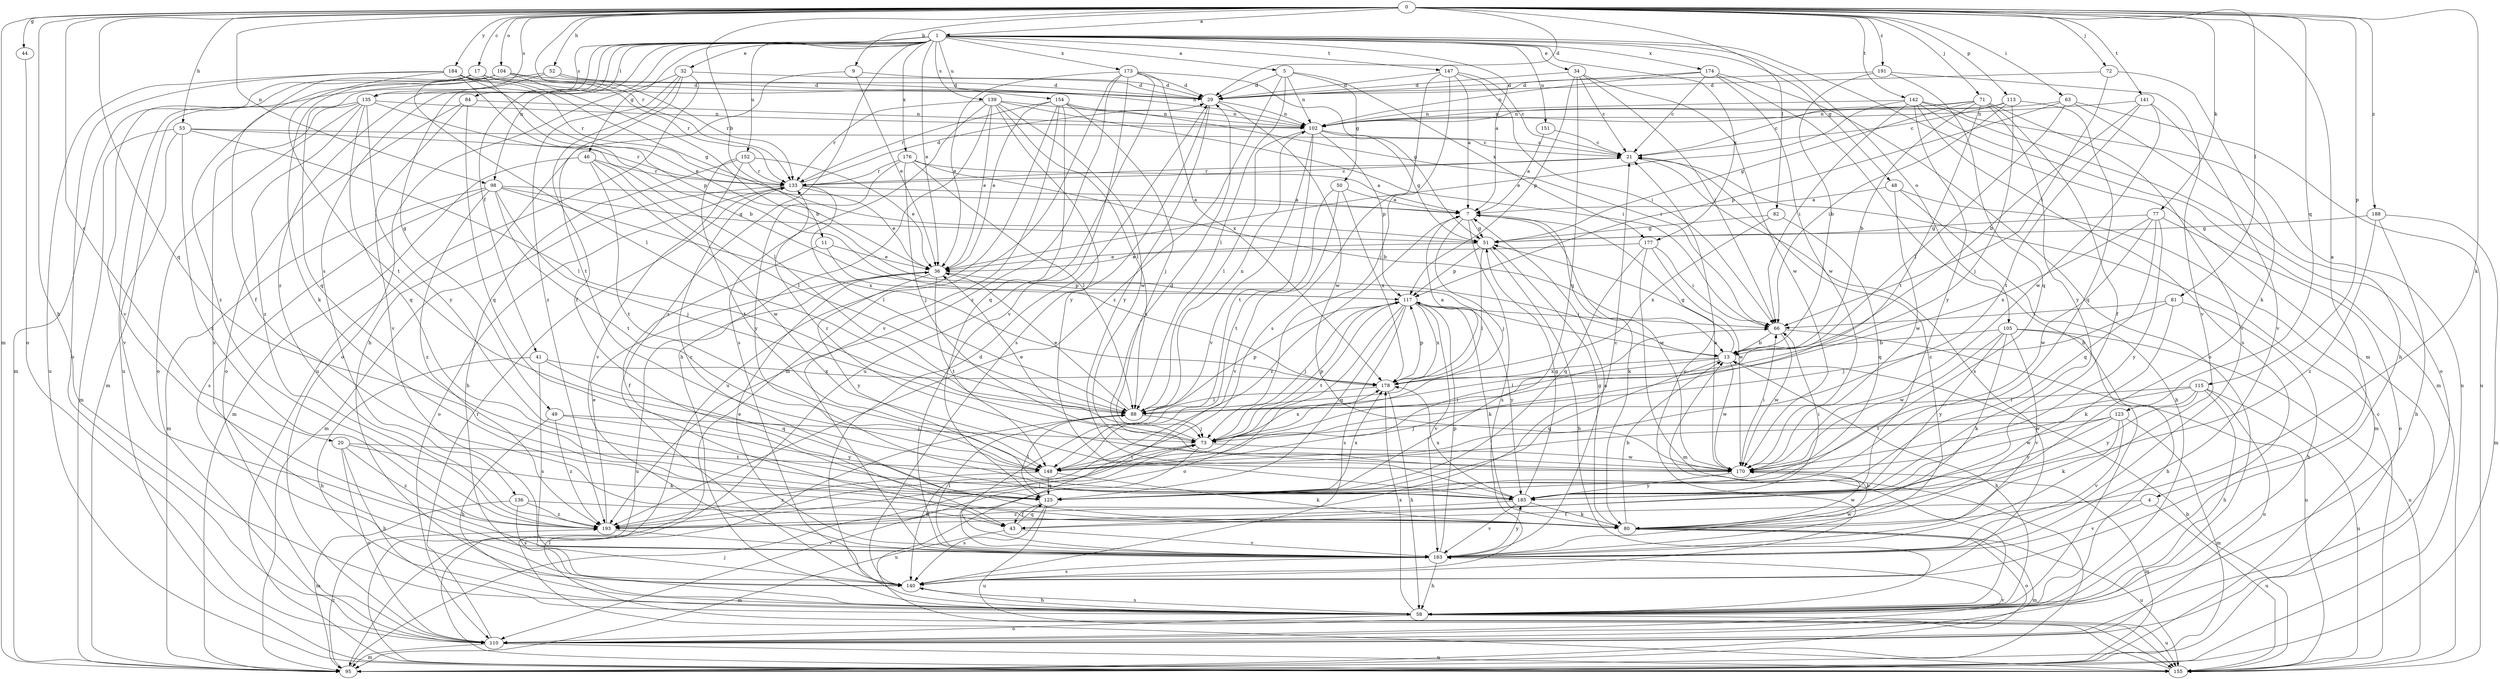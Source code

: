 strict digraph  {
0;
1;
4;
5;
7;
9;
11;
13;
17;
20;
21;
29;
32;
34;
36;
41;
43;
44;
46;
48;
49;
50;
51;
52;
53;
58;
63;
66;
71;
72;
73;
77;
80;
81;
82;
84;
88;
95;
98;
102;
104;
105;
110;
113;
115;
117;
123;
125;
133;
135;
136;
139;
140;
141;
142;
147;
148;
151;
152;
154;
155;
163;
170;
173;
174;
176;
177;
178;
184;
185;
188;
191;
193;
0 -> 1  [label=a];
0 -> 4  [label=a];
0 -> 9  [label=b];
0 -> 11  [label=b];
0 -> 17  [label=c];
0 -> 20  [label=c];
0 -> 29  [label=d];
0 -> 44  [label=g];
0 -> 52  [label=h];
0 -> 53  [label=h];
0 -> 58  [label=h];
0 -> 63  [label=i];
0 -> 71  [label=j];
0 -> 72  [label=j];
0 -> 77  [label=k];
0 -> 80  [label=k];
0 -> 81  [label=l];
0 -> 82  [label=l];
0 -> 95  [label=m];
0 -> 98  [label=n];
0 -> 104  [label=o];
0 -> 113  [label=p];
0 -> 115  [label=p];
0 -> 123  [label=q];
0 -> 125  [label=q];
0 -> 133  [label=r];
0 -> 135  [label=s];
0 -> 141  [label=t];
0 -> 142  [label=t];
0 -> 184  [label=y];
0 -> 188  [label=z];
0 -> 191  [label=z];
1 -> 5  [label=a];
1 -> 7  [label=a];
1 -> 32  [label=e];
1 -> 34  [label=e];
1 -> 36  [label=e];
1 -> 41  [label=f];
1 -> 46  [label=g];
1 -> 48  [label=g];
1 -> 49  [label=g];
1 -> 84  [label=l];
1 -> 95  [label=m];
1 -> 98  [label=n];
1 -> 105  [label=o];
1 -> 135  [label=s];
1 -> 136  [label=s];
1 -> 139  [label=s];
1 -> 140  [label=s];
1 -> 147  [label=t];
1 -> 151  [label=u];
1 -> 152  [label=u];
1 -> 154  [label=u];
1 -> 173  [label=x];
1 -> 174  [label=x];
1 -> 176  [label=x];
1 -> 177  [label=x];
1 -> 193  [label=z];
4 -> 43  [label=f];
4 -> 155  [label=u];
4 -> 163  [label=v];
5 -> 29  [label=d];
5 -> 50  [label=g];
5 -> 88  [label=l];
5 -> 102  [label=n];
5 -> 177  [label=x];
5 -> 193  [label=z];
7 -> 51  [label=g];
7 -> 73  [label=j];
7 -> 80  [label=k];
7 -> 140  [label=s];
7 -> 170  [label=w];
7 -> 193  [label=z];
9 -> 29  [label=d];
9 -> 36  [label=e];
9 -> 148  [label=t];
11 -> 36  [label=e];
11 -> 43  [label=f];
11 -> 178  [label=x];
13 -> 51  [label=g];
13 -> 58  [label=h];
13 -> 88  [label=l];
13 -> 125  [label=q];
13 -> 170  [label=w];
13 -> 178  [label=x];
17 -> 29  [label=d];
17 -> 43  [label=f];
17 -> 51  [label=g];
17 -> 88  [label=l];
17 -> 95  [label=m];
17 -> 117  [label=p];
20 -> 58  [label=h];
20 -> 80  [label=k];
20 -> 110  [label=o];
20 -> 148  [label=t];
20 -> 193  [label=z];
21 -> 133  [label=r];
21 -> 140  [label=s];
29 -> 102  [label=n];
29 -> 140  [label=s];
29 -> 170  [label=w];
29 -> 185  [label=y];
32 -> 29  [label=d];
32 -> 43  [label=f];
32 -> 58  [label=h];
32 -> 110  [label=o];
32 -> 155  [label=u];
32 -> 193  [label=z];
34 -> 21  [label=c];
34 -> 29  [label=d];
34 -> 66  [label=i];
34 -> 117  [label=p];
34 -> 125  [label=q];
34 -> 170  [label=w];
36 -> 117  [label=p];
36 -> 148  [label=t];
36 -> 155  [label=u];
36 -> 185  [label=y];
41 -> 58  [label=h];
41 -> 125  [label=q];
41 -> 140  [label=s];
41 -> 178  [label=x];
43 -> 95  [label=m];
43 -> 125  [label=q];
43 -> 163  [label=v];
44 -> 110  [label=o];
46 -> 88  [label=l];
46 -> 95  [label=m];
46 -> 133  [label=r];
46 -> 148  [label=t];
46 -> 170  [label=w];
48 -> 7  [label=a];
48 -> 58  [label=h];
48 -> 95  [label=m];
48 -> 170  [label=w];
49 -> 58  [label=h];
49 -> 73  [label=j];
49 -> 185  [label=y];
49 -> 193  [label=z];
50 -> 7  [label=a];
50 -> 148  [label=t];
50 -> 163  [label=v];
50 -> 178  [label=x];
51 -> 36  [label=e];
51 -> 58  [label=h];
51 -> 88  [label=l];
51 -> 117  [label=p];
52 -> 29  [label=d];
52 -> 125  [label=q];
52 -> 133  [label=r];
52 -> 155  [label=u];
53 -> 21  [label=c];
53 -> 88  [label=l];
53 -> 95  [label=m];
53 -> 133  [label=r];
53 -> 163  [label=v];
53 -> 193  [label=z];
58 -> 13  [label=b];
58 -> 29  [label=d];
58 -> 110  [label=o];
58 -> 140  [label=s];
58 -> 155  [label=u];
58 -> 178  [label=x];
63 -> 58  [label=h];
63 -> 88  [label=l];
63 -> 102  [label=n];
63 -> 117  [label=p];
63 -> 155  [label=u];
66 -> 13  [label=b];
66 -> 155  [label=u];
66 -> 170  [label=w];
71 -> 13  [label=b];
71 -> 21  [label=c];
71 -> 43  [label=f];
71 -> 51  [label=g];
71 -> 102  [label=n];
71 -> 148  [label=t];
71 -> 163  [label=v];
71 -> 185  [label=y];
72 -> 29  [label=d];
72 -> 66  [label=i];
72 -> 80  [label=k];
73 -> 36  [label=e];
73 -> 117  [label=p];
73 -> 148  [label=t];
73 -> 155  [label=u];
73 -> 170  [label=w];
73 -> 178  [label=x];
77 -> 51  [label=g];
77 -> 110  [label=o];
77 -> 125  [label=q];
77 -> 170  [label=w];
77 -> 178  [label=x];
77 -> 185  [label=y];
80 -> 13  [label=b];
80 -> 51  [label=g];
80 -> 95  [label=m];
80 -> 110  [label=o];
80 -> 133  [label=r];
80 -> 155  [label=u];
80 -> 170  [label=w];
81 -> 58  [label=h];
81 -> 66  [label=i];
81 -> 73  [label=j];
81 -> 80  [label=k];
82 -> 51  [label=g];
82 -> 125  [label=q];
82 -> 178  [label=x];
84 -> 102  [label=n];
84 -> 110  [label=o];
84 -> 125  [label=q];
84 -> 163  [label=v];
88 -> 36  [label=e];
88 -> 73  [label=j];
88 -> 102  [label=n];
88 -> 117  [label=p];
95 -> 73  [label=j];
95 -> 193  [label=z];
98 -> 7  [label=a];
98 -> 51  [label=g];
98 -> 73  [label=j];
98 -> 95  [label=m];
98 -> 140  [label=s];
98 -> 148  [label=t];
98 -> 178  [label=x];
98 -> 193  [label=z];
102 -> 21  [label=c];
102 -> 51  [label=g];
102 -> 88  [label=l];
102 -> 117  [label=p];
102 -> 148  [label=t];
102 -> 163  [label=v];
104 -> 13  [label=b];
104 -> 29  [label=d];
104 -> 80  [label=k];
104 -> 133  [label=r];
104 -> 163  [label=v];
104 -> 193  [label=z];
105 -> 13  [label=b];
105 -> 58  [label=h];
105 -> 80  [label=k];
105 -> 155  [label=u];
105 -> 163  [label=v];
105 -> 170  [label=w];
105 -> 185  [label=y];
110 -> 95  [label=m];
110 -> 133  [label=r];
110 -> 155  [label=u];
110 -> 163  [label=v];
113 -> 21  [label=c];
113 -> 66  [label=i];
113 -> 73  [label=j];
113 -> 102  [label=n];
113 -> 125  [label=q];
115 -> 58  [label=h];
115 -> 88  [label=l];
115 -> 110  [label=o];
115 -> 148  [label=t];
115 -> 155  [label=u];
115 -> 170  [label=w];
115 -> 185  [label=y];
117 -> 66  [label=i];
117 -> 73  [label=j];
117 -> 80  [label=k];
117 -> 110  [label=o];
117 -> 125  [label=q];
117 -> 140  [label=s];
117 -> 148  [label=t];
117 -> 163  [label=v];
117 -> 178  [label=x];
117 -> 185  [label=y];
123 -> 73  [label=j];
123 -> 80  [label=k];
123 -> 95  [label=m];
123 -> 163  [label=v];
123 -> 170  [label=w];
123 -> 185  [label=y];
125 -> 43  [label=f];
125 -> 88  [label=l];
125 -> 140  [label=s];
125 -> 155  [label=u];
125 -> 178  [label=x];
133 -> 7  [label=a];
133 -> 21  [label=c];
133 -> 29  [label=d];
133 -> 36  [label=e];
133 -> 88  [label=l];
133 -> 95  [label=m];
133 -> 110  [label=o];
135 -> 88  [label=l];
135 -> 95  [label=m];
135 -> 102  [label=n];
135 -> 110  [label=o];
135 -> 125  [label=q];
135 -> 140  [label=s];
135 -> 185  [label=y];
135 -> 193  [label=z];
136 -> 80  [label=k];
136 -> 95  [label=m];
136 -> 140  [label=s];
136 -> 193  [label=z];
139 -> 36  [label=e];
139 -> 58  [label=h];
139 -> 66  [label=i];
139 -> 88  [label=l];
139 -> 102  [label=n];
139 -> 133  [label=r];
139 -> 140  [label=s];
139 -> 170  [label=w];
139 -> 185  [label=y];
140 -> 21  [label=c];
140 -> 58  [label=h];
141 -> 13  [label=b];
141 -> 102  [label=n];
141 -> 148  [label=t];
141 -> 163  [label=v];
141 -> 170  [label=w];
142 -> 36  [label=e];
142 -> 66  [label=i];
142 -> 95  [label=m];
142 -> 102  [label=n];
142 -> 110  [label=o];
142 -> 140  [label=s];
142 -> 155  [label=u];
142 -> 185  [label=y];
147 -> 7  [label=a];
147 -> 21  [label=c];
147 -> 29  [label=d];
147 -> 66  [label=i];
147 -> 73  [label=j];
147 -> 140  [label=s];
148 -> 66  [label=i];
148 -> 80  [label=k];
148 -> 125  [label=q];
148 -> 193  [label=z];
151 -> 7  [label=a];
151 -> 21  [label=c];
152 -> 36  [label=e];
152 -> 58  [label=h];
152 -> 133  [label=r];
152 -> 148  [label=t];
152 -> 163  [label=v];
154 -> 36  [label=e];
154 -> 66  [label=i];
154 -> 73  [label=j];
154 -> 102  [label=n];
154 -> 125  [label=q];
154 -> 133  [label=r];
154 -> 155  [label=u];
154 -> 163  [label=v];
155 -> 13  [label=b];
155 -> 21  [label=c];
155 -> 88  [label=l];
163 -> 7  [label=a];
163 -> 21  [label=c];
163 -> 36  [label=e];
163 -> 58  [label=h];
163 -> 88  [label=l];
163 -> 117  [label=p];
163 -> 140  [label=s];
163 -> 170  [label=w];
163 -> 185  [label=y];
170 -> 7  [label=a];
170 -> 29  [label=d];
170 -> 66  [label=i];
170 -> 95  [label=m];
170 -> 133  [label=r];
170 -> 185  [label=y];
173 -> 29  [label=d];
173 -> 36  [label=e];
173 -> 51  [label=g];
173 -> 95  [label=m];
173 -> 155  [label=u];
173 -> 163  [label=v];
173 -> 178  [label=x];
173 -> 193  [label=z];
174 -> 21  [label=c];
174 -> 29  [label=d];
174 -> 58  [label=h];
174 -> 102  [label=n];
174 -> 110  [label=o];
174 -> 170  [label=w];
176 -> 7  [label=a];
176 -> 13  [label=b];
176 -> 73  [label=j];
176 -> 88  [label=l];
176 -> 133  [label=r];
176 -> 185  [label=y];
177 -> 36  [label=e];
177 -> 66  [label=i];
177 -> 95  [label=m];
177 -> 125  [label=q];
177 -> 170  [label=w];
178 -> 7  [label=a];
178 -> 58  [label=h];
178 -> 88  [label=l];
178 -> 117  [label=p];
184 -> 13  [label=b];
184 -> 29  [label=d];
184 -> 36  [label=e];
184 -> 102  [label=n];
184 -> 110  [label=o];
184 -> 133  [label=r];
184 -> 148  [label=t];
184 -> 155  [label=u];
185 -> 51  [label=g];
185 -> 66  [label=i];
185 -> 80  [label=k];
185 -> 163  [label=v];
185 -> 178  [label=x];
185 -> 193  [label=z];
188 -> 51  [label=g];
188 -> 58  [label=h];
188 -> 95  [label=m];
188 -> 193  [label=z];
191 -> 13  [label=b];
191 -> 29  [label=d];
191 -> 125  [label=q];
191 -> 163  [label=v];
193 -> 21  [label=c];
193 -> 36  [label=e];
193 -> 73  [label=j];
193 -> 163  [label=v];
}
